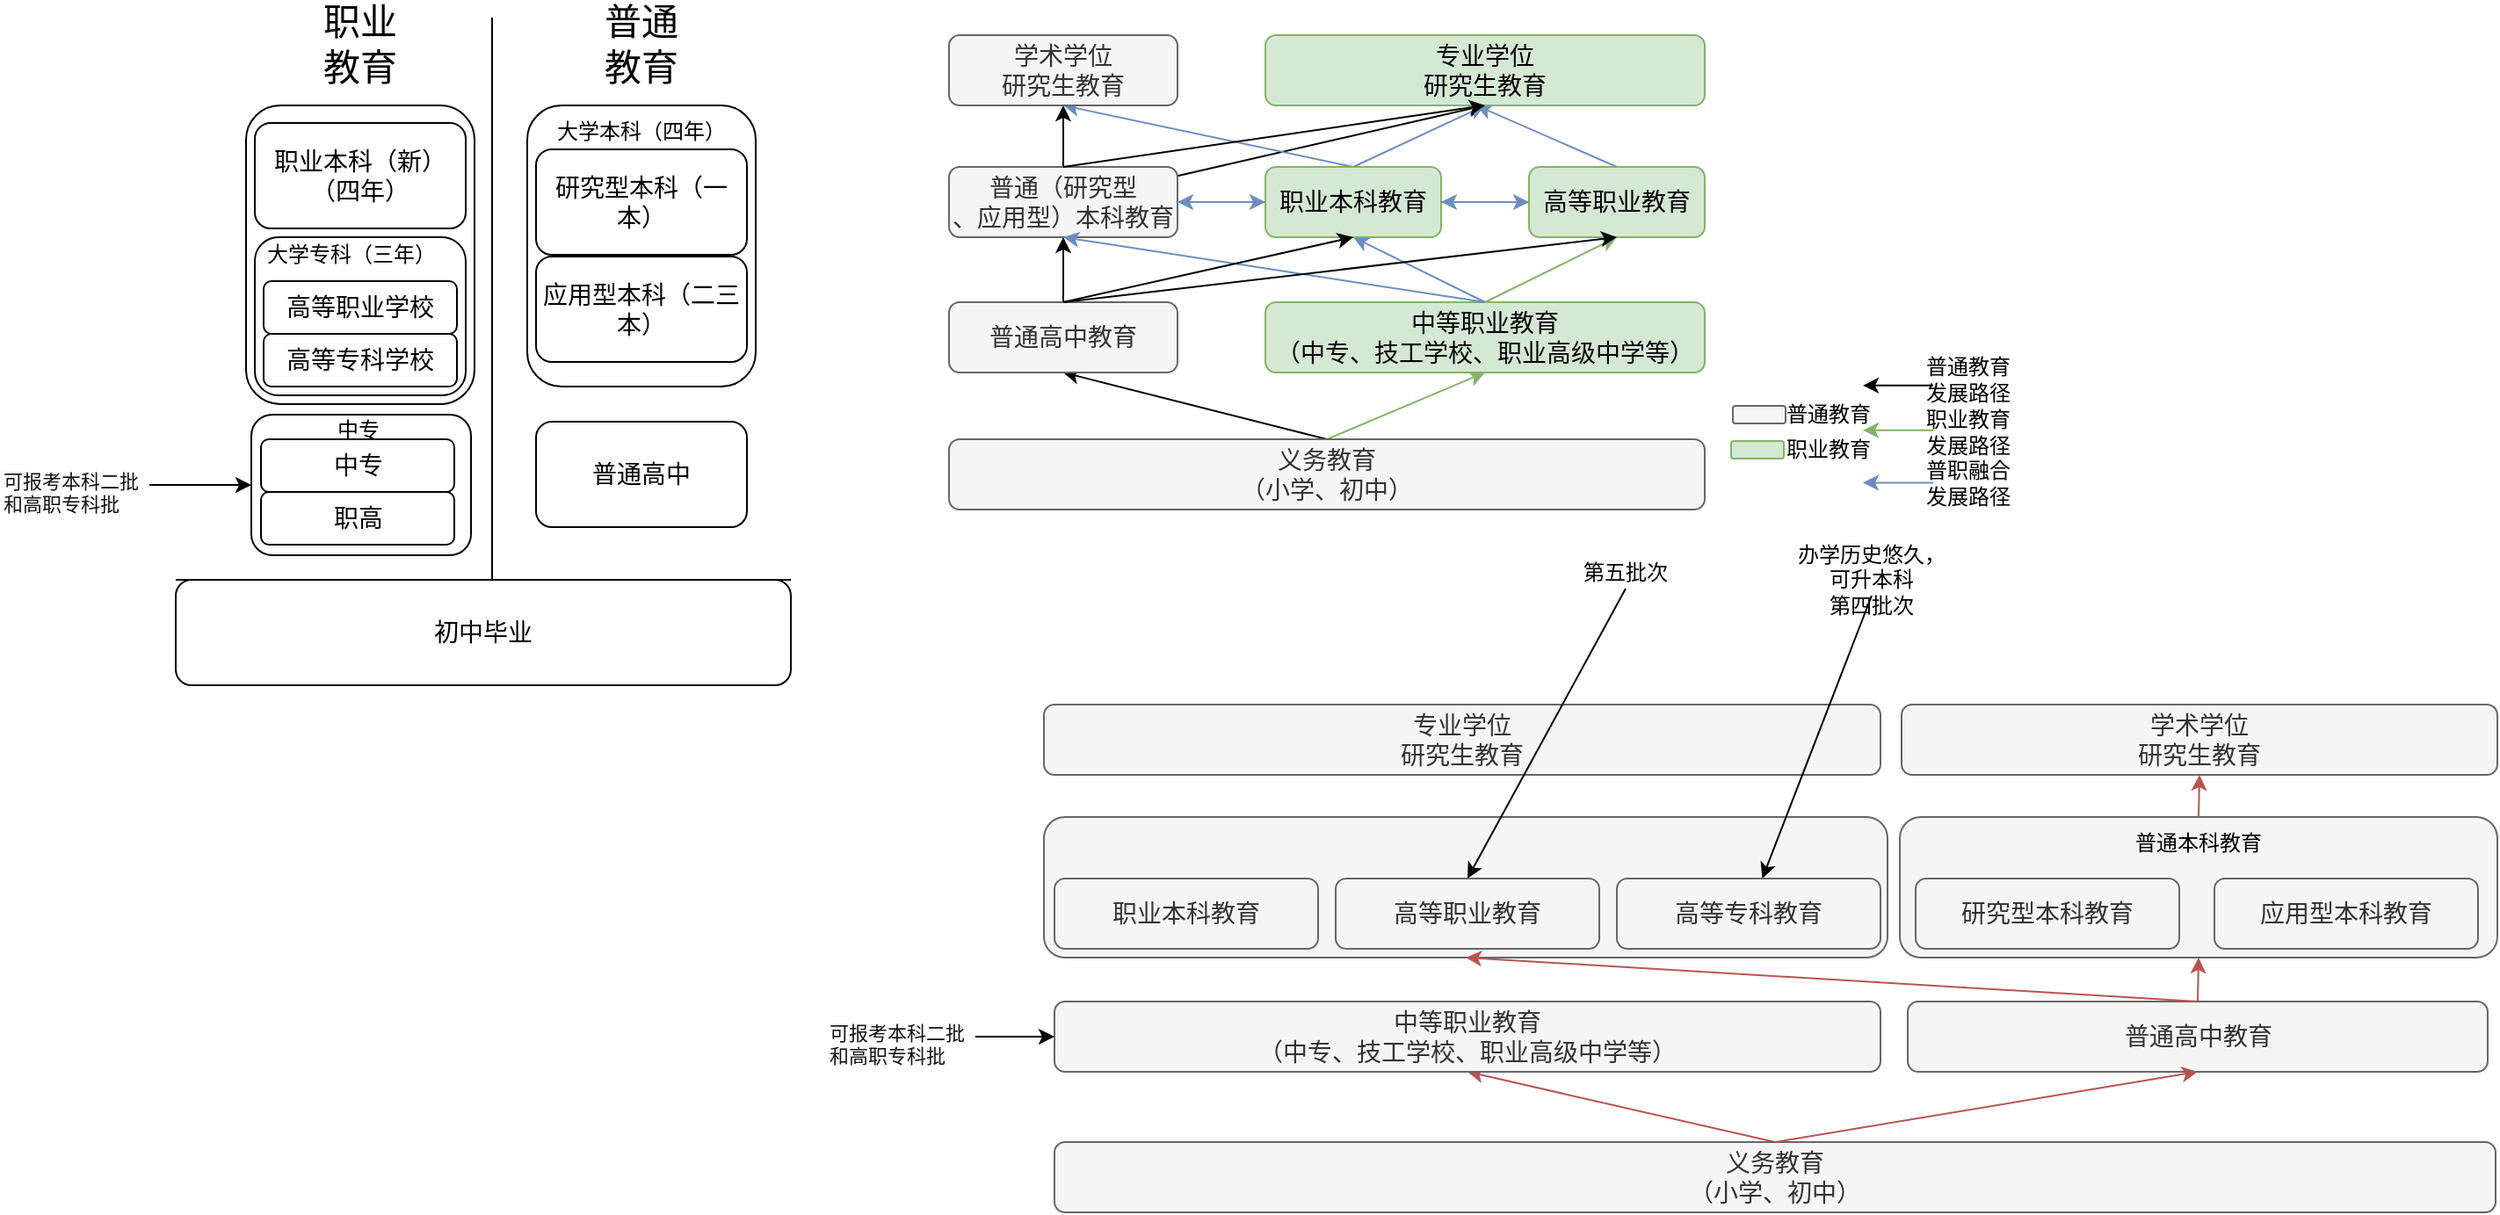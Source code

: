 <mxfile version="22.1.7" type="github">
  <diagram name="第 1 页" id="Bz7HMWfo7BPF0edmAM4z">
    <mxGraphModel dx="1195" dy="625" grid="1" gridSize="10" guides="1" tooltips="1" connect="1" arrows="1" fold="1" page="1" pageScale="1" pageWidth="827" pageHeight="1169" math="0" shadow="0">
      <root>
        <mxCell id="0" />
        <mxCell id="1" parent="0" />
        <mxCell id="hs7gm1qZh5ukIT2HVWvI-5" value="学术学位&lt;br&gt;研究生教育" style="rounded=1;whiteSpace=wrap;html=1;fontSize=14;fillColor=#f5f5f5;fontColor=#333333;strokeColor=#666666;" vertex="1" parent="1">
          <mxGeometry x="1342" y="561" width="339" height="40" as="geometry" />
        </mxCell>
        <mxCell id="hs7gm1qZh5ukIT2HVWvI-8" value="专业学位&lt;br&gt;研究生教育" style="rounded=1;whiteSpace=wrap;html=1;fontSize=14;fillColor=#f5f5f5;fontColor=#333333;strokeColor=#666666;" vertex="1" parent="1">
          <mxGeometry x="854" y="561" width="476" height="40" as="geometry" />
        </mxCell>
        <mxCell id="hs7gm1qZh5ukIT2HVWvI-13" value="" style="rounded=1;whiteSpace=wrap;html=1;fontSize=14;fillColor=#f5f5f5;fontColor=#333333;strokeColor=#666666;" vertex="1" parent="1">
          <mxGeometry x="854" y="625" width="480" height="80" as="geometry" />
        </mxCell>
        <mxCell id="hs7gm1qZh5ukIT2HVWvI-11" value="" style="rounded=1;whiteSpace=wrap;html=1;fontSize=14;fillColor=#f5f5f5;fontColor=#333333;strokeColor=#666666;" vertex="1" parent="1">
          <mxGeometry x="1341" y="625" width="340" height="80" as="geometry" />
        </mxCell>
        <mxCell id="VWTRXh17PuX6DymBPsvB-16" value="" style="rounded=1;whiteSpace=wrap;html=1;fontSize=14;" parent="1" vertex="1">
          <mxGeometry x="400" y="220" width="130" height="170" as="geometry" />
        </mxCell>
        <mxCell id="VWTRXh17PuX6DymBPsvB-14" value="" style="rounded=1;whiteSpace=wrap;html=1;fontSize=14;" parent="1" vertex="1">
          <mxGeometry x="560" y="220" width="130" height="160" as="geometry" />
        </mxCell>
        <mxCell id="VWTRXh17PuX6DymBPsvB-1" value="" style="endArrow=none;html=1;rounded=0;fontSize=14;" parent="1" edge="1">
          <mxGeometry width="50" height="50" relative="1" as="geometry">
            <mxPoint x="360" y="490" as="sourcePoint" />
            <mxPoint x="710" y="490" as="targetPoint" />
          </mxGeometry>
        </mxCell>
        <mxCell id="VWTRXh17PuX6DymBPsvB-2" value="" style="endArrow=none;html=1;rounded=0;fontSize=14;" parent="1" edge="1">
          <mxGeometry width="50" height="50" relative="1" as="geometry">
            <mxPoint x="540" y="170" as="sourcePoint" />
            <mxPoint x="540" y="490" as="targetPoint" />
          </mxGeometry>
        </mxCell>
        <mxCell id="VWTRXh17PuX6DymBPsvB-5" value="普通高中" style="rounded=1;whiteSpace=wrap;html=1;fontSize=14;" parent="1" vertex="1">
          <mxGeometry x="565" y="400" width="120" height="60" as="geometry" />
        </mxCell>
        <mxCell id="VWTRXh17PuX6DymBPsvB-6" value="普通教育" style="text;html=1;strokeColor=none;fillColor=none;align=center;verticalAlign=middle;whiteSpace=wrap;rounded=0;fontSize=21;" parent="1" vertex="1">
          <mxGeometry x="595" y="170" width="60" height="30" as="geometry" />
        </mxCell>
        <mxCell id="VWTRXh17PuX6DymBPsvB-7" value="职业教育" style="text;html=1;strokeColor=none;fillColor=none;align=center;verticalAlign=middle;whiteSpace=wrap;rounded=0;fontSize=21;" parent="1" vertex="1">
          <mxGeometry x="435" y="170" width="60" height="30" as="geometry" />
        </mxCell>
        <mxCell id="VWTRXh17PuX6DymBPsvB-8" value="" style="rounded=1;whiteSpace=wrap;html=1;fontSize=14;" parent="1" vertex="1">
          <mxGeometry x="403" y="396" width="125" height="80" as="geometry" />
        </mxCell>
        <mxCell id="VWTRXh17PuX6DymBPsvB-9" value="" style="rounded=1;whiteSpace=wrap;html=1;fontSize=14;" parent="1" vertex="1">
          <mxGeometry x="405" y="295" width="120" height="90" as="geometry" />
        </mxCell>
        <mxCell id="VWTRXh17PuX6DymBPsvB-11" value="职业本科（新）（四年）" style="rounded=1;whiteSpace=wrap;html=1;fontSize=14;" parent="1" vertex="1">
          <mxGeometry x="405" y="230" width="120" height="60" as="geometry" />
        </mxCell>
        <mxCell id="VWTRXh17PuX6DymBPsvB-13" value="研究型本科（一本）" style="rounded=1;whiteSpace=wrap;html=1;fontSize=14;" parent="1" vertex="1">
          <mxGeometry x="565" y="245" width="120" height="60" as="geometry" />
        </mxCell>
        <mxCell id="VWTRXh17PuX6DymBPsvB-12" value="应用型本科（二三本）" style="rounded=1;whiteSpace=wrap;html=1;fontSize=14;" parent="1" vertex="1">
          <mxGeometry x="565" y="306" width="120" height="60" as="geometry" />
        </mxCell>
        <mxCell id="VWTRXh17PuX6DymBPsvB-17" value="高等职业学校" style="rounded=1;whiteSpace=wrap;html=1;fontSize=14;" parent="1" vertex="1">
          <mxGeometry x="410" y="320" width="110" height="30" as="geometry" />
        </mxCell>
        <mxCell id="VWTRXh17PuX6DymBPsvB-18" value="高等专科学校" style="rounded=1;whiteSpace=wrap;html=1;fontSize=14;" parent="1" vertex="1">
          <mxGeometry x="410" y="350" width="110" height="30" as="geometry" />
        </mxCell>
        <mxCell id="VWTRXh17PuX6DymBPsvB-19" value="大学专科（三年）" style="text;html=1;strokeColor=none;fillColor=none;align=center;verticalAlign=middle;whiteSpace=wrap;rounded=0;" parent="1" vertex="1">
          <mxGeometry x="410" y="290" width="100" height="30" as="geometry" />
        </mxCell>
        <mxCell id="VWTRXh17PuX6DymBPsvB-23" style="rounded=0;orthogonalLoop=1;jettySize=auto;html=1;exitX=0.5;exitY=1;exitDx=0;exitDy=0;" parent="1" source="VWTRXh17PuX6DymBPsvB-22" target="hs7gm1qZh5ukIT2HVWvI-9" edge="1">
          <mxGeometry relative="1" as="geometry" />
        </mxCell>
        <mxCell id="VWTRXh17PuX6DymBPsvB-22" value="办学历史悠久，可升本科&lt;br&gt;第四批次" style="text;html=1;strokeColor=none;fillColor=none;align=center;verticalAlign=middle;whiteSpace=wrap;rounded=0;" parent="1" vertex="1">
          <mxGeometry x="1280" y="480" width="90" height="19" as="geometry" />
        </mxCell>
        <mxCell id="VWTRXh17PuX6DymBPsvB-25" value="大学本科（四年）" style="text;html=1;strokeColor=none;fillColor=none;align=center;verticalAlign=middle;whiteSpace=wrap;rounded=0;" parent="1" vertex="1">
          <mxGeometry x="575" y="220" width="100" height="30" as="geometry" />
        </mxCell>
        <mxCell id="VWTRXh17PuX6DymBPsvB-27" style="rounded=0;orthogonalLoop=1;jettySize=auto;html=1;exitX=0.5;exitY=1;exitDx=0;exitDy=0;entryX=0.5;entryY=0;entryDx=0;entryDy=0;" parent="1" source="VWTRXh17PuX6DymBPsvB-26" target="hs7gm1qZh5ukIT2HVWvI-7" edge="1">
          <mxGeometry relative="1" as="geometry" />
        </mxCell>
        <mxCell id="VWTRXh17PuX6DymBPsvB-26" value="第五批次" style="text;html=1;strokeColor=none;fillColor=none;align=center;verticalAlign=middle;whiteSpace=wrap;rounded=0;" parent="1" vertex="1">
          <mxGeometry x="1140" y="476" width="90" height="19" as="geometry" />
        </mxCell>
        <mxCell id="VWTRXh17PuX6DymBPsvB-28" value="中专" style="rounded=1;whiteSpace=wrap;html=1;fontSize=14;" parent="1" vertex="1">
          <mxGeometry x="408.5" y="410" width="110" height="30" as="geometry" />
        </mxCell>
        <mxCell id="VWTRXh17PuX6DymBPsvB-29" value="职高" style="rounded=1;whiteSpace=wrap;html=1;fontSize=14;" parent="1" vertex="1">
          <mxGeometry x="408.5" y="440" width="110" height="30" as="geometry" />
        </mxCell>
        <mxCell id="VWTRXh17PuX6DymBPsvB-31" value="中专" style="text;html=1;strokeColor=none;fillColor=none;align=center;verticalAlign=middle;whiteSpace=wrap;rounded=0;" parent="1" vertex="1">
          <mxGeometry x="413.5" y="390" width="100" height="30" as="geometry" />
        </mxCell>
        <mxCell id="VWTRXh17PuX6DymBPsvB-34" style="rounded=0;orthogonalLoop=1;jettySize=auto;html=1;entryX=0;entryY=0.5;entryDx=0;entryDy=0;" parent="1" source="VWTRXh17PuX6DymBPsvB-32" target="VWTRXh17PuX6DymBPsvB-8" edge="1">
          <mxGeometry relative="1" as="geometry" />
        </mxCell>
        <mxCell id="VWTRXh17PuX6DymBPsvB-32" value="&lt;span style=&quot;color: rgb(18, 18, 18); font-family: -apple-system, BlinkMacSystemFont, &amp;quot;Helvetica Neue&amp;quot;, &amp;quot;PingFang SC&amp;quot;, &amp;quot;Microsoft YaHei&amp;quot;, &amp;quot;Source Han Sans SC&amp;quot;, &amp;quot;Noto Sans CJK SC&amp;quot;, &amp;quot;WenQuanYi Micro Hei&amp;quot;, sans-serif; font-style: normal; font-variant-ligatures: normal; font-variant-caps: normal; font-weight: 400; letter-spacing: normal; orphans: 2; text-align: start; text-indent: 0px; text-transform: none; widows: 2; word-spacing: 0px; -webkit-text-stroke-width: 0px; background-color: rgb(255, 255, 255); text-decoration-thickness: initial; text-decoration-style: initial; text-decoration-color: initial; float: none; display: inline !important; font-size: 11px;&quot;&gt;&lt;font style=&quot;font-size: 11px;&quot;&gt;可报考本科二批和高职专科批&lt;/font&gt;&lt;/span&gt;" style="text;whiteSpace=wrap;html=1;fontSize=11;" parent="1" vertex="1">
          <mxGeometry x="260" y="421" width="85" height="30" as="geometry" />
        </mxCell>
        <mxCell id="VWTRXh17PuX6DymBPsvB-36" value="初中毕业" style="rounded=1;whiteSpace=wrap;html=1;fontSize=14;" parent="1" vertex="1">
          <mxGeometry x="360" y="490" width="350" height="60" as="geometry" />
        </mxCell>
        <mxCell id="hs7gm1qZh5ukIT2HVWvI-22" style="rounded=0;orthogonalLoop=1;jettySize=auto;html=1;entryX=0.5;entryY=1;entryDx=0;entryDy=0;fillColor=#f8cecc;strokeColor=#b85450;" edge="1" parent="1" target="hs7gm1qZh5ukIT2HVWvI-3">
          <mxGeometry relative="1" as="geometry">
            <mxPoint x="1270" y="810" as="sourcePoint" />
          </mxGeometry>
        </mxCell>
        <mxCell id="hs7gm1qZh5ukIT2HVWvI-1" value="义务教育&lt;br&gt;（小学、初中）" style="rounded=1;whiteSpace=wrap;html=1;fontSize=14;fillColor=#f5f5f5;fontColor=#333333;strokeColor=#666666;" vertex="1" parent="1">
          <mxGeometry x="860" y="810" width="820" height="40" as="geometry" />
        </mxCell>
        <mxCell id="hs7gm1qZh5ukIT2HVWvI-2" value="普通高中教育" style="rounded=1;whiteSpace=wrap;html=1;fontSize=14;fillColor=#f5f5f5;fontColor=#333333;strokeColor=#666666;" vertex="1" parent="1">
          <mxGeometry x="1345.5" y="730" width="330" height="40" as="geometry" />
        </mxCell>
        <mxCell id="hs7gm1qZh5ukIT2HVWvI-3" value="中等职业教育&lt;br&gt;（中专、技工学校、职业高级中学等）" style="rounded=1;whiteSpace=wrap;html=1;fontSize=14;fillColor=#f5f5f5;fontColor=#333333;strokeColor=#666666;" vertex="1" parent="1">
          <mxGeometry x="860" y="730" width="470" height="40" as="geometry" />
        </mxCell>
        <mxCell id="hs7gm1qZh5ukIT2HVWvI-4" value="研究型本科教育" style="rounded=1;whiteSpace=wrap;html=1;fontSize=14;fillColor=#f5f5f5;fontColor=#333333;strokeColor=#666666;" vertex="1" parent="1">
          <mxGeometry x="1350" y="660" width="150" height="40" as="geometry" />
        </mxCell>
        <mxCell id="hs7gm1qZh5ukIT2HVWvI-6" value="职业本科教育" style="rounded=1;whiteSpace=wrap;html=1;fontSize=14;fillColor=#f5f5f5;fontColor=#333333;strokeColor=#666666;" vertex="1" parent="1">
          <mxGeometry x="860" y="660" width="150" height="40" as="geometry" />
        </mxCell>
        <mxCell id="hs7gm1qZh5ukIT2HVWvI-7" value="高等职业教育" style="rounded=1;whiteSpace=wrap;html=1;fontSize=14;fillColor=#f5f5f5;fontColor=#333333;strokeColor=#666666;" vertex="1" parent="1">
          <mxGeometry x="1020" y="660" width="150" height="40" as="geometry" />
        </mxCell>
        <mxCell id="hs7gm1qZh5ukIT2HVWvI-9" value="高等专科教育" style="rounded=1;whiteSpace=wrap;html=1;fontSize=14;fillColor=#f5f5f5;fontColor=#333333;strokeColor=#666666;" vertex="1" parent="1">
          <mxGeometry x="1180" y="660" width="150" height="40" as="geometry" />
        </mxCell>
        <mxCell id="hs7gm1qZh5ukIT2HVWvI-10" value="应用型本科教育" style="rounded=1;whiteSpace=wrap;html=1;fontSize=14;fillColor=#f5f5f5;fontColor=#333333;strokeColor=#666666;" vertex="1" parent="1">
          <mxGeometry x="1520" y="660" width="150" height="40" as="geometry" />
        </mxCell>
        <mxCell id="hs7gm1qZh5ukIT2HVWvI-12" value="普通本科教育" style="text;html=1;strokeColor=none;fillColor=none;align=center;verticalAlign=middle;whiteSpace=wrap;rounded=0;" vertex="1" parent="1">
          <mxGeometry x="1459" y="625" width="104" height="30" as="geometry" />
        </mxCell>
        <mxCell id="hs7gm1qZh5ukIT2HVWvI-17" style="rounded=0;orthogonalLoop=1;jettySize=auto;html=1;" edge="1" parent="1" source="hs7gm1qZh5ukIT2HVWvI-15" target="hs7gm1qZh5ukIT2HVWvI-3">
          <mxGeometry relative="1" as="geometry" />
        </mxCell>
        <mxCell id="hs7gm1qZh5ukIT2HVWvI-15" value="&lt;span style=&quot;color: rgb(18, 18, 18); font-family: -apple-system, BlinkMacSystemFont, &amp;quot;Helvetica Neue&amp;quot;, &amp;quot;PingFang SC&amp;quot;, &amp;quot;Microsoft YaHei&amp;quot;, &amp;quot;Source Han Sans SC&amp;quot;, &amp;quot;Noto Sans CJK SC&amp;quot;, &amp;quot;WenQuanYi Micro Hei&amp;quot;, sans-serif; font-style: normal; font-variant-ligatures: normal; font-variant-caps: normal; font-weight: 400; letter-spacing: normal; orphans: 2; text-align: start; text-indent: 0px; text-transform: none; widows: 2; word-spacing: 0px; -webkit-text-stroke-width: 0px; background-color: rgb(255, 255, 255); text-decoration-thickness: initial; text-decoration-style: initial; text-decoration-color: initial; float: none; display: inline !important; font-size: 11px;&quot;&gt;&lt;font style=&quot;font-size: 11px;&quot;&gt;可报考本科二批和高职专科批&lt;/font&gt;&lt;/span&gt;" style="text;whiteSpace=wrap;html=1;fontSize=11;" vertex="1" parent="1">
          <mxGeometry x="730" y="735" width="85" height="30" as="geometry" />
        </mxCell>
        <mxCell id="hs7gm1qZh5ukIT2HVWvI-23" style="rounded=0;orthogonalLoop=1;jettySize=auto;html=1;entryX=0.5;entryY=1;entryDx=0;entryDy=0;fillColor=#f8cecc;strokeColor=#b85450;" edge="1" parent="1" target="hs7gm1qZh5ukIT2HVWvI-2">
          <mxGeometry relative="1" as="geometry">
            <mxPoint x="1270" y="810" as="sourcePoint" />
            <mxPoint x="1105" y="780" as="targetPoint" />
          </mxGeometry>
        </mxCell>
        <mxCell id="hs7gm1qZh5ukIT2HVWvI-24" style="rounded=0;orthogonalLoop=1;jettySize=auto;html=1;entryX=0.5;entryY=1;entryDx=0;entryDy=0;fillColor=#f8cecc;strokeColor=#b85450;exitX=0.5;exitY=0;exitDx=0;exitDy=0;" edge="1" parent="1" source="hs7gm1qZh5ukIT2HVWvI-2" target="hs7gm1qZh5ukIT2HVWvI-11">
          <mxGeometry relative="1" as="geometry">
            <mxPoint x="1280" y="820" as="sourcePoint" />
            <mxPoint x="1105" y="780" as="targetPoint" />
          </mxGeometry>
        </mxCell>
        <mxCell id="hs7gm1qZh5ukIT2HVWvI-25" style="rounded=0;orthogonalLoop=1;jettySize=auto;html=1;entryX=0.5;entryY=1;entryDx=0;entryDy=0;fillColor=#f8cecc;strokeColor=#b85450;exitX=0.5;exitY=0;exitDx=0;exitDy=0;" edge="1" parent="1" source="hs7gm1qZh5ukIT2HVWvI-12" target="hs7gm1qZh5ukIT2HVWvI-5">
          <mxGeometry relative="1" as="geometry">
            <mxPoint x="1547" y="730" as="sourcePoint" />
            <mxPoint x="1547" y="705" as="targetPoint" />
          </mxGeometry>
        </mxCell>
        <mxCell id="hs7gm1qZh5ukIT2HVWvI-26" style="rounded=0;orthogonalLoop=1;jettySize=auto;html=1;entryX=0.5;entryY=1;entryDx=0;entryDy=0;fillColor=#f8cecc;strokeColor=#b85450;exitX=0.5;exitY=0;exitDx=0;exitDy=0;" edge="1" parent="1" source="hs7gm1qZh5ukIT2HVWvI-2" target="hs7gm1qZh5ukIT2HVWvI-13">
          <mxGeometry relative="1" as="geometry">
            <mxPoint x="1531" y="750" as="sourcePoint" />
            <mxPoint x="1531" y="725" as="targetPoint" />
          </mxGeometry>
        </mxCell>
        <mxCell id="hs7gm1qZh5ukIT2HVWvI-42" style="rounded=0;orthogonalLoop=1;jettySize=auto;html=1;entryX=0.5;entryY=1;entryDx=0;entryDy=0;exitX=0.5;exitY=0;exitDx=0;exitDy=0;" edge="1" parent="1" source="hs7gm1qZh5ukIT2HVWvI-28" target="hs7gm1qZh5ukIT2HVWvI-29">
          <mxGeometry relative="1" as="geometry" />
        </mxCell>
        <mxCell id="hs7gm1qZh5ukIT2HVWvI-43" style="rounded=0;orthogonalLoop=1;jettySize=auto;html=1;entryX=0.5;entryY=1;entryDx=0;entryDy=0;exitX=0.5;exitY=0;exitDx=0;exitDy=0;fillColor=#d5e8d4;strokeColor=#82b366;" edge="1" parent="1" source="hs7gm1qZh5ukIT2HVWvI-28" target="hs7gm1qZh5ukIT2HVWvI-30">
          <mxGeometry relative="1" as="geometry" />
        </mxCell>
        <mxCell id="hs7gm1qZh5ukIT2HVWvI-28" value="义务教育&lt;br&gt;（小学、初中）" style="rounded=1;whiteSpace=wrap;html=1;fontSize=14;fillColor=#f5f5f5;fontColor=#333333;strokeColor=#666666;" vertex="1" parent="1">
          <mxGeometry x="800" y="410" width="430" height="40" as="geometry" />
        </mxCell>
        <mxCell id="hs7gm1qZh5ukIT2HVWvI-41" style="rounded=0;orthogonalLoop=1;jettySize=auto;html=1;entryX=0.5;entryY=1;entryDx=0;entryDy=0;" edge="1" parent="1" source="hs7gm1qZh5ukIT2HVWvI-29" target="hs7gm1qZh5ukIT2HVWvI-32">
          <mxGeometry relative="1" as="geometry" />
        </mxCell>
        <mxCell id="hs7gm1qZh5ukIT2HVWvI-29" value="普通高中教育" style="rounded=1;whiteSpace=wrap;html=1;fontSize=14;fillColor=#f5f5f5;fontColor=#333333;strokeColor=#666666;" vertex="1" parent="1">
          <mxGeometry x="800" y="332" width="130" height="40" as="geometry" />
        </mxCell>
        <mxCell id="hs7gm1qZh5ukIT2HVWvI-44" style="rounded=0;orthogonalLoop=1;jettySize=auto;html=1;entryX=0.5;entryY=1;entryDx=0;entryDy=0;exitX=0.5;exitY=0;exitDx=0;exitDy=0;fillColor=#dae8fc;strokeColor=#6c8ebf;" edge="1" parent="1" source="hs7gm1qZh5ukIT2HVWvI-30" target="hs7gm1qZh5ukIT2HVWvI-33">
          <mxGeometry relative="1" as="geometry" />
        </mxCell>
        <mxCell id="hs7gm1qZh5ukIT2HVWvI-45" style="rounded=0;orthogonalLoop=1;jettySize=auto;html=1;entryX=0.5;entryY=1;entryDx=0;entryDy=0;exitX=0.5;exitY=0;exitDx=0;exitDy=0;fillColor=#d5e8d4;strokeColor=#82b366;" edge="1" parent="1" source="hs7gm1qZh5ukIT2HVWvI-30" target="hs7gm1qZh5ukIT2HVWvI-34">
          <mxGeometry relative="1" as="geometry" />
        </mxCell>
        <mxCell id="hs7gm1qZh5ukIT2HVWvI-30" value="中等职业教育&lt;br&gt;（中专、技工学校、职业高级中学等）" style="rounded=1;whiteSpace=wrap;html=1;fontSize=14;fillColor=#d5e8d4;strokeColor=#82b366;" vertex="1" parent="1">
          <mxGeometry x="980" y="332" width="250" height="40" as="geometry" />
        </mxCell>
        <mxCell id="hs7gm1qZh5ukIT2HVWvI-37" value="" style="rounded=0;orthogonalLoop=1;jettySize=auto;html=1;" edge="1" parent="1" source="hs7gm1qZh5ukIT2HVWvI-32" target="hs7gm1qZh5ukIT2HVWvI-36">
          <mxGeometry relative="1" as="geometry" />
        </mxCell>
        <mxCell id="hs7gm1qZh5ukIT2HVWvI-48" style="rounded=0;orthogonalLoop=1;jettySize=auto;html=1;entryX=0.5;entryY=1;entryDx=0;entryDy=0;" edge="1" parent="1" source="hs7gm1qZh5ukIT2HVWvI-32" target="hs7gm1qZh5ukIT2HVWvI-35">
          <mxGeometry relative="1" as="geometry" />
        </mxCell>
        <mxCell id="hs7gm1qZh5ukIT2HVWvI-32" value="普通（研究型&lt;br&gt;、应用型）本科教育" style="rounded=1;whiteSpace=wrap;html=1;fontSize=14;fillColor=#f5f5f5;fontColor=#333333;strokeColor=#666666;" vertex="1" parent="1">
          <mxGeometry x="800" y="255" width="130" height="40" as="geometry" />
        </mxCell>
        <mxCell id="hs7gm1qZh5ukIT2HVWvI-47" style="rounded=0;orthogonalLoop=1;jettySize=auto;html=1;entryX=0.5;entryY=1;entryDx=0;entryDy=0;exitX=0.5;exitY=0;exitDx=0;exitDy=0;fillColor=#dae8fc;strokeColor=#6c8ebf;" edge="1" parent="1" source="hs7gm1qZh5ukIT2HVWvI-33" target="hs7gm1qZh5ukIT2HVWvI-35">
          <mxGeometry relative="1" as="geometry" />
        </mxCell>
        <mxCell id="hs7gm1qZh5ukIT2HVWvI-50" style="edgeStyle=none;rounded=0;orthogonalLoop=1;jettySize=auto;html=1;entryX=0.5;entryY=1;entryDx=0;entryDy=0;exitX=0.5;exitY=0;exitDx=0;exitDy=0;fillColor=#dae8fc;strokeColor=#6c8ebf;" edge="1" parent="1" source="hs7gm1qZh5ukIT2HVWvI-33" target="hs7gm1qZh5ukIT2HVWvI-36">
          <mxGeometry relative="1" as="geometry" />
        </mxCell>
        <mxCell id="hs7gm1qZh5ukIT2HVWvI-33" value="职业本科教育" style="rounded=1;whiteSpace=wrap;html=1;fontSize=14;fillColor=#d5e8d4;strokeColor=#82b366;" vertex="1" parent="1">
          <mxGeometry x="980" y="255" width="100" height="40" as="geometry" />
        </mxCell>
        <mxCell id="hs7gm1qZh5ukIT2HVWvI-46" style="rounded=0;orthogonalLoop=1;jettySize=auto;html=1;exitX=0.5;exitY=0;exitDx=0;exitDy=0;fillColor=#dae8fc;strokeColor=#6c8ebf;" edge="1" parent="1" source="hs7gm1qZh5ukIT2HVWvI-34">
          <mxGeometry relative="1" as="geometry">
            <mxPoint x="1100" y="220" as="targetPoint" />
          </mxGeometry>
        </mxCell>
        <mxCell id="hs7gm1qZh5ukIT2HVWvI-51" value="" style="edgeStyle=none;rounded=0;orthogonalLoop=1;jettySize=auto;html=1;fillColor=#dae8fc;strokeColor=#6c8ebf;" edge="1" parent="1" source="hs7gm1qZh5ukIT2HVWvI-34" target="hs7gm1qZh5ukIT2HVWvI-33">
          <mxGeometry relative="1" as="geometry" />
        </mxCell>
        <mxCell id="hs7gm1qZh5ukIT2HVWvI-34" value="高等职业教育" style="rounded=1;whiteSpace=wrap;html=1;fontSize=14;fillColor=#d5e8d4;strokeColor=#82b366;" vertex="1" parent="1">
          <mxGeometry x="1130" y="255" width="100" height="40" as="geometry" />
        </mxCell>
        <mxCell id="hs7gm1qZh5ukIT2HVWvI-35" value="专业学位&lt;br&gt;研究生教育" style="rounded=1;whiteSpace=wrap;html=1;fontSize=14;fillColor=#d5e8d4;strokeColor=#82b366;" vertex="1" parent="1">
          <mxGeometry x="980" y="180" width="250" height="40" as="geometry" />
        </mxCell>
        <mxCell id="hs7gm1qZh5ukIT2HVWvI-36" value="学术学位&lt;br&gt;研究生教育" style="rounded=1;whiteSpace=wrap;html=1;fontSize=14;fillColor=#f5f5f5;fontColor=#333333;strokeColor=#666666;" vertex="1" parent="1">
          <mxGeometry x="800" y="180" width="130" height="40" as="geometry" />
        </mxCell>
        <mxCell id="hs7gm1qZh5ukIT2HVWvI-52" value="" style="edgeStyle=none;rounded=0;orthogonalLoop=1;jettySize=auto;html=1;fillColor=#dae8fc;strokeColor=#6c8ebf;entryX=0;entryY=0.5;entryDx=0;entryDy=0;" edge="1" parent="1" target="hs7gm1qZh5ukIT2HVWvI-34">
          <mxGeometry relative="1" as="geometry">
            <mxPoint x="1080" y="275" as="sourcePoint" />
            <mxPoint x="1090" y="285" as="targetPoint" />
          </mxGeometry>
        </mxCell>
        <mxCell id="hs7gm1qZh5ukIT2HVWvI-53" value="" style="edgeStyle=none;rounded=0;orthogonalLoop=1;jettySize=auto;html=1;fillColor=#dae8fc;strokeColor=#6c8ebf;entryX=0;entryY=0.5;entryDx=0;entryDy=0;exitX=1;exitY=0.5;exitDx=0;exitDy=0;" edge="1" parent="1" source="hs7gm1qZh5ukIT2HVWvI-32" target="hs7gm1qZh5ukIT2HVWvI-33">
          <mxGeometry relative="1" as="geometry">
            <mxPoint x="930" y="274.76" as="sourcePoint" />
            <mxPoint x="980" y="274.76" as="targetPoint" />
          </mxGeometry>
        </mxCell>
        <mxCell id="hs7gm1qZh5ukIT2HVWvI-54" value="" style="edgeStyle=none;rounded=0;orthogonalLoop=1;jettySize=auto;html=1;fillColor=#dae8fc;strokeColor=#6c8ebf;entryX=1;entryY=0.5;entryDx=0;entryDy=0;exitX=0;exitY=0.5;exitDx=0;exitDy=0;" edge="1" parent="1" source="hs7gm1qZh5ukIT2HVWvI-33" target="hs7gm1qZh5ukIT2HVWvI-32">
          <mxGeometry relative="1" as="geometry">
            <mxPoint x="940" y="285" as="sourcePoint" />
            <mxPoint x="990" y="285" as="targetPoint" />
          </mxGeometry>
        </mxCell>
        <mxCell id="hs7gm1qZh5ukIT2HVWvI-55" style="edgeStyle=none;rounded=0;orthogonalLoop=1;jettySize=auto;html=1;entryX=0.5;entryY=1;entryDx=0;entryDy=0;exitX=0.5;exitY=0;exitDx=0;exitDy=0;fillColor=#dae8fc;strokeColor=#6c8ebf;" edge="1" parent="1" source="hs7gm1qZh5ukIT2HVWvI-30" target="hs7gm1qZh5ukIT2HVWvI-32">
          <mxGeometry relative="1" as="geometry">
            <mxPoint x="1040" y="265" as="sourcePoint" />
            <mxPoint x="875" y="230" as="targetPoint" />
          </mxGeometry>
        </mxCell>
        <mxCell id="hs7gm1qZh5ukIT2HVWvI-56" style="rounded=0;orthogonalLoop=1;jettySize=auto;html=1;entryX=0.5;entryY=1;entryDx=0;entryDy=0;exitX=0.5;exitY=0;exitDx=0;exitDy=0;" edge="1" parent="1" source="hs7gm1qZh5ukIT2HVWvI-29" target="hs7gm1qZh5ukIT2HVWvI-34">
          <mxGeometry relative="1" as="geometry">
            <mxPoint x="875" y="342" as="sourcePoint" />
            <mxPoint x="875" y="305" as="targetPoint" />
          </mxGeometry>
        </mxCell>
        <mxCell id="hs7gm1qZh5ukIT2HVWvI-57" style="rounded=0;orthogonalLoop=1;jettySize=auto;html=1;entryX=0.5;entryY=1;entryDx=0;entryDy=0;exitX=0.5;exitY=0;exitDx=0;exitDy=0;" edge="1" parent="1" source="hs7gm1qZh5ukIT2HVWvI-29" target="hs7gm1qZh5ukIT2HVWvI-33">
          <mxGeometry relative="1" as="geometry">
            <mxPoint x="875" y="342" as="sourcePoint" />
            <mxPoint x="1190" y="305" as="targetPoint" />
          </mxGeometry>
        </mxCell>
        <mxCell id="hs7gm1qZh5ukIT2HVWvI-58" style="rounded=0;orthogonalLoop=1;jettySize=auto;html=1;entryX=0.5;entryY=1;entryDx=0;entryDy=0;exitX=0.5;exitY=0;exitDx=0;exitDy=0;" edge="1" parent="1" source="hs7gm1qZh5ukIT2HVWvI-32" target="hs7gm1qZh5ukIT2HVWvI-35">
          <mxGeometry relative="1" as="geometry">
            <mxPoint x="875" y="253.5" as="sourcePoint" />
            <mxPoint x="1040" y="216.5" as="targetPoint" />
          </mxGeometry>
        </mxCell>
        <mxCell id="hs7gm1qZh5ukIT2HVWvI-59" value="" style="rounded=1;whiteSpace=wrap;html=1;fontSize=14;fillColor=#f5f5f5;fontColor=#333333;strokeColor=#666666;" vertex="1" parent="1">
          <mxGeometry x="1246" y="391" width="30" height="10" as="geometry" />
        </mxCell>
        <mxCell id="hs7gm1qZh5ukIT2HVWvI-60" value="" style="rounded=1;whiteSpace=wrap;html=1;fontSize=14;fillColor=#d5e8d4;strokeColor=#82b366;" vertex="1" parent="1">
          <mxGeometry x="1245" y="411" width="30" height="10" as="geometry" />
        </mxCell>
        <mxCell id="hs7gm1qZh5ukIT2HVWvI-61" value="普通教育" style="text;html=1;strokeColor=none;fillColor=none;align=center;verticalAlign=middle;whiteSpace=wrap;rounded=0;" vertex="1" parent="1">
          <mxGeometry x="1266.93" y="386.5" width="67.07" height="19" as="geometry" />
        </mxCell>
        <mxCell id="hs7gm1qZh5ukIT2HVWvI-62" value="职业教育" style="text;html=1;strokeColor=none;fillColor=none;align=center;verticalAlign=middle;whiteSpace=wrap;rounded=0;" vertex="1" parent="1">
          <mxGeometry x="1266.93" y="406.5" width="67.07" height="19" as="geometry" />
        </mxCell>
        <mxCell id="hs7gm1qZh5ukIT2HVWvI-63" value="普通教育发展路径" style="text;html=1;strokeColor=none;fillColor=none;align=center;verticalAlign=middle;whiteSpace=wrap;rounded=0;" vertex="1" parent="1">
          <mxGeometry x="1350" y="366" width="60" height="19" as="geometry" />
        </mxCell>
        <mxCell id="hs7gm1qZh5ukIT2HVWvI-64" value="职业教育发展路径" style="text;html=1;strokeColor=none;fillColor=none;align=center;verticalAlign=middle;whiteSpace=wrap;rounded=0;" vertex="1" parent="1">
          <mxGeometry x="1350" y="396" width="60" height="19" as="geometry" />
        </mxCell>
        <mxCell id="hs7gm1qZh5ukIT2HVWvI-65" value="普职融合发展路径" style="text;html=1;strokeColor=none;fillColor=none;align=center;verticalAlign=middle;whiteSpace=wrap;rounded=0;" vertex="1" parent="1">
          <mxGeometry x="1350" y="425.5" width="60" height="19" as="geometry" />
        </mxCell>
        <mxCell id="hs7gm1qZh5ukIT2HVWvI-66" style="rounded=0;orthogonalLoop=1;jettySize=auto;html=1;entryX=0.5;entryY=1;entryDx=0;entryDy=0;" edge="1" parent="1">
          <mxGeometry relative="1" as="geometry">
            <mxPoint x="1360" y="379.43" as="sourcePoint" />
            <mxPoint x="1320" y="379.43" as="targetPoint" />
          </mxGeometry>
        </mxCell>
        <mxCell id="hs7gm1qZh5ukIT2HVWvI-67" style="rounded=0;orthogonalLoop=1;jettySize=auto;html=1;entryX=0.5;entryY=1;entryDx=0;entryDy=0;fillColor=#d5e8d4;strokeColor=#82b366;" edge="1" parent="1">
          <mxGeometry relative="1" as="geometry">
            <mxPoint x="1360" y="404.93" as="sourcePoint" />
            <mxPoint x="1320" y="404.93" as="targetPoint" />
          </mxGeometry>
        </mxCell>
        <mxCell id="hs7gm1qZh5ukIT2HVWvI-68" style="rounded=0;orthogonalLoop=1;jettySize=auto;html=1;entryX=0.5;entryY=1;entryDx=0;entryDy=0;fillColor=#dae8fc;strokeColor=#6c8ebf;" edge="1" parent="1">
          <mxGeometry relative="1" as="geometry">
            <mxPoint x="1360" y="434.71" as="sourcePoint" />
            <mxPoint x="1320" y="434.71" as="targetPoint" />
          </mxGeometry>
        </mxCell>
      </root>
    </mxGraphModel>
  </diagram>
</mxfile>
